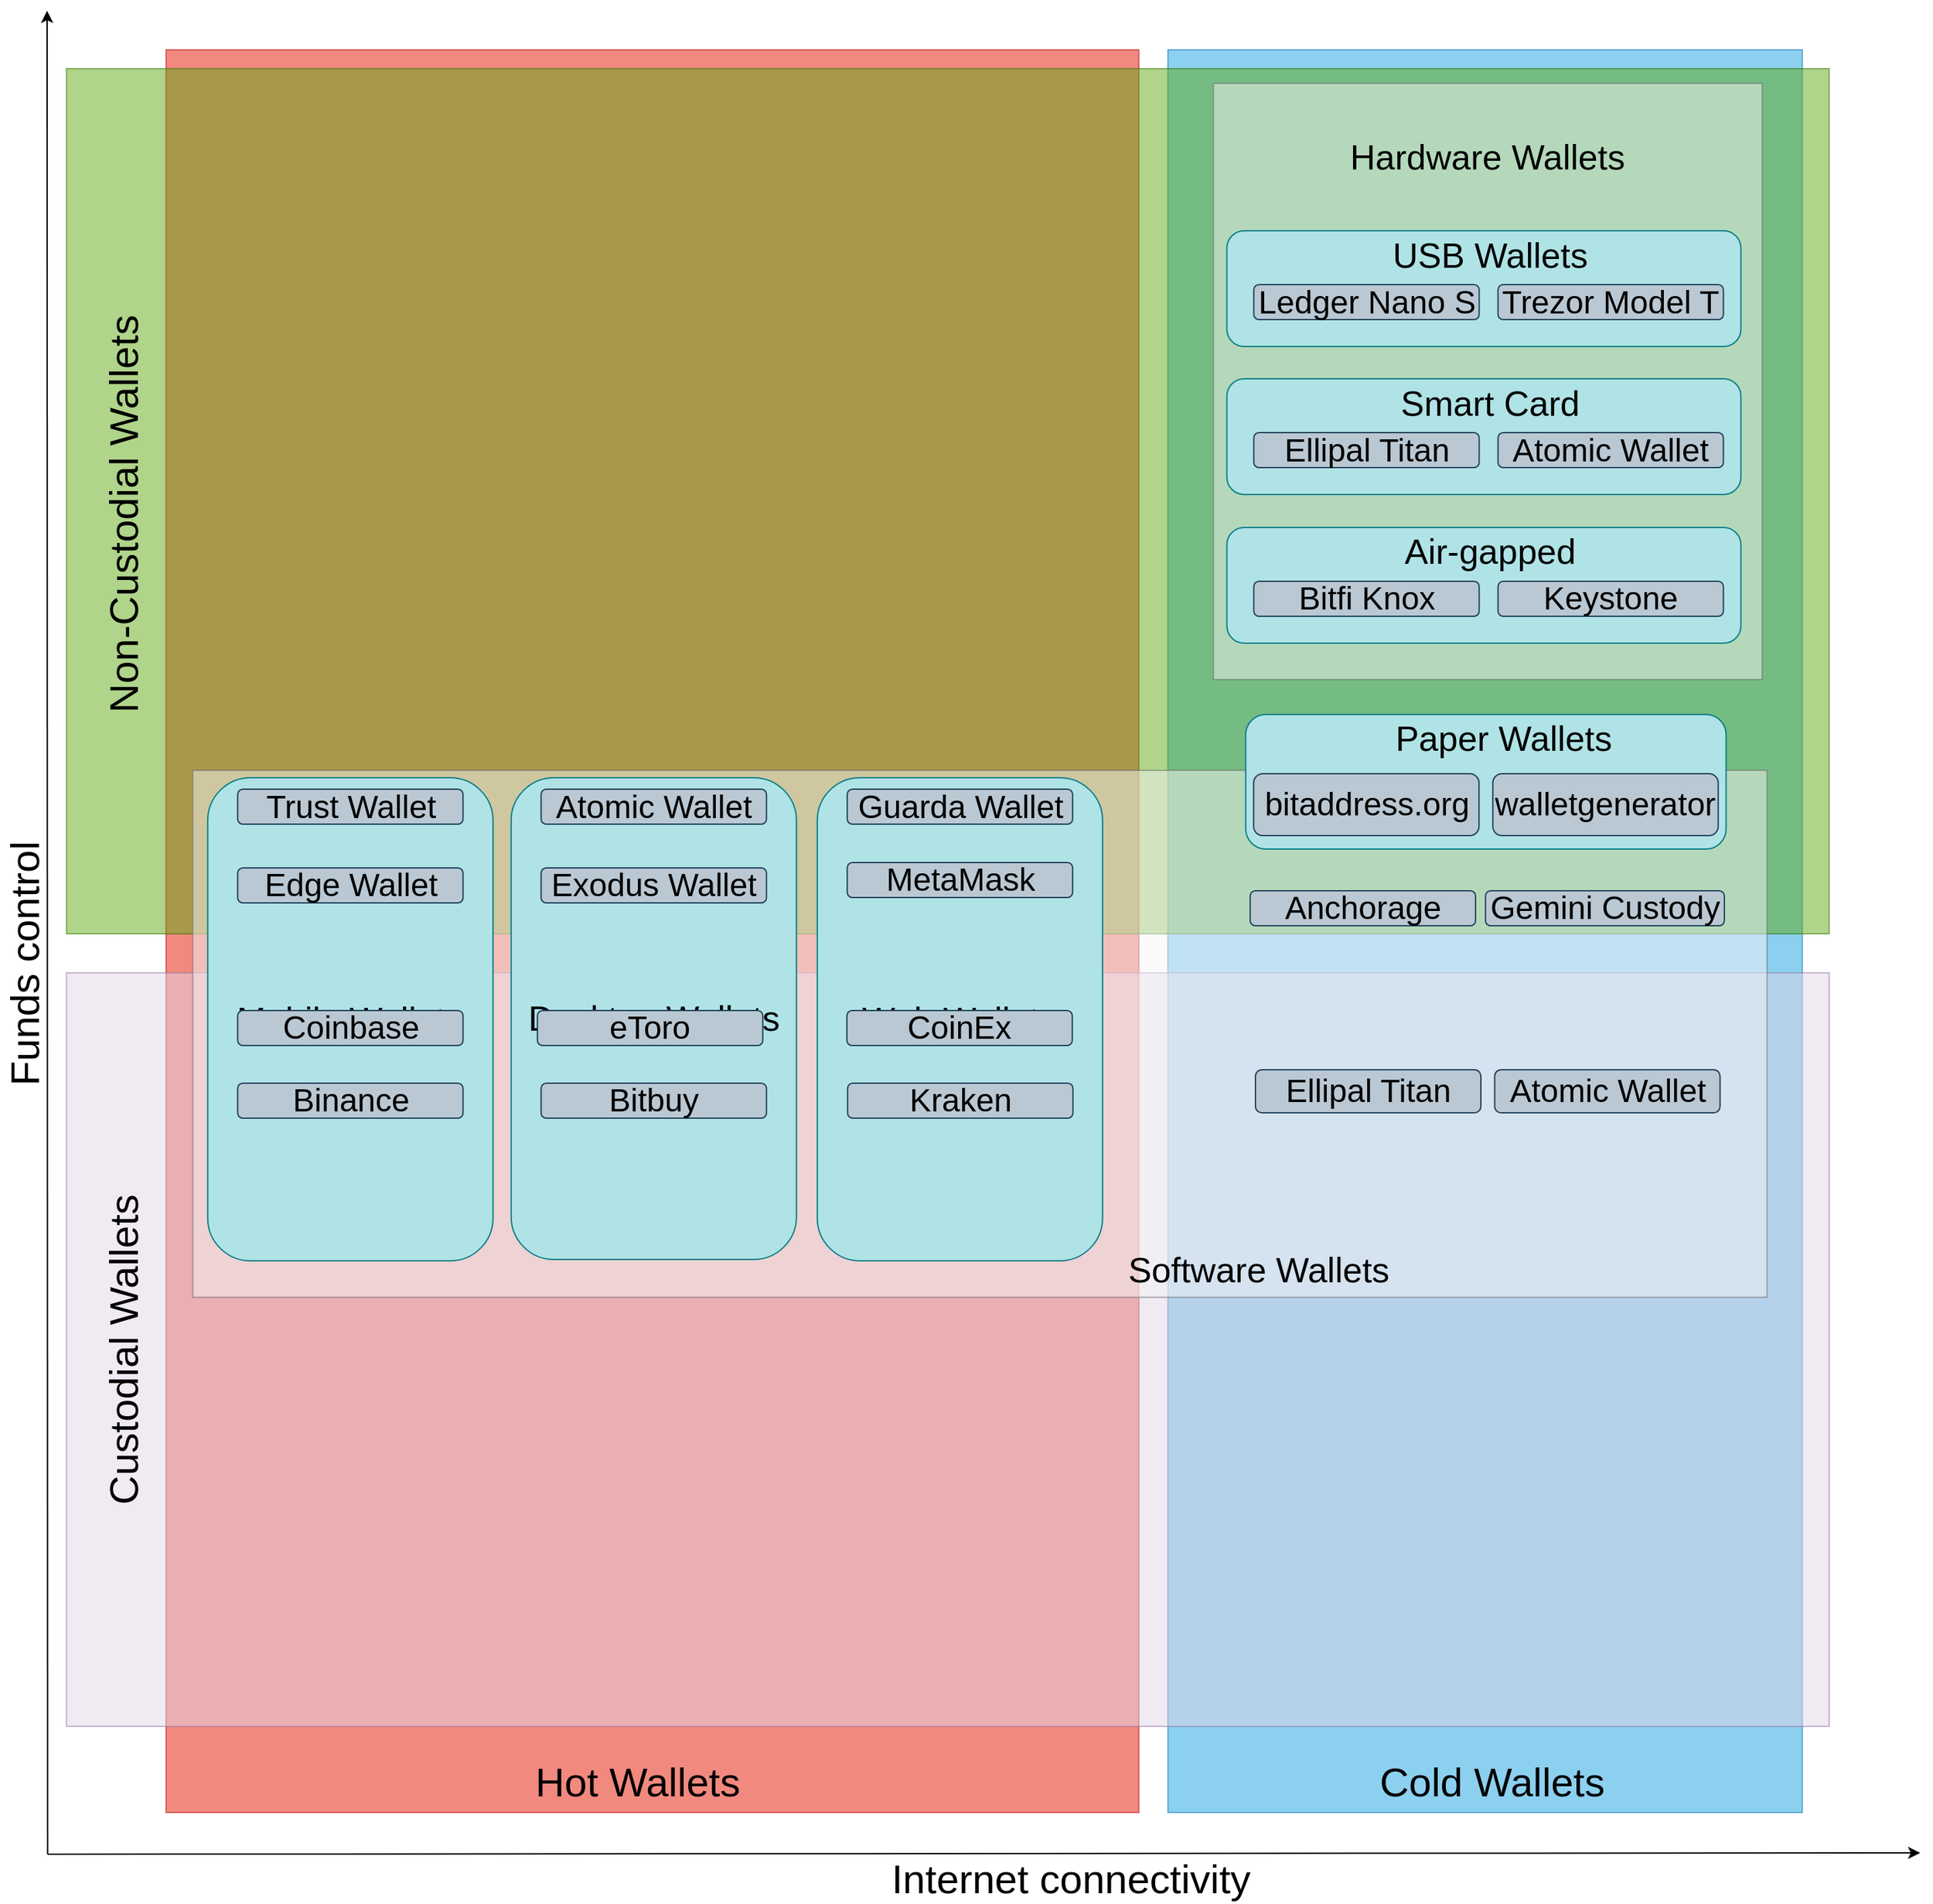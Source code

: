 <mxfile version="21.5.0" type="github">
  <diagram name="Page-1" id="oyEPs5L3gaES4XJ6qLzD">
    <mxGraphModel dx="3235" dy="1630" grid="1" gridSize="10" guides="1" tooltips="1" connect="1" arrows="1" fold="1" page="1" pageScale="1" pageWidth="850" pageHeight="1100" math="0" shadow="0">
      <root>
        <mxCell id="0" />
        <mxCell id="1" parent="0" />
        <mxCell id="Yr_3TaT6mXeITFAtReDD-326" value="" style="rounded=0;whiteSpace=wrap;html=1;fillColor=#1ba1e2;strokeColor=#006EAF;fontColor=#ffffff;opacity=50;" parent="1" vertex="1">
          <mxGeometry x="180.9" y="339" width="471.47" height="1310" as="geometry" />
        </mxCell>
        <mxCell id="Yr_3TaT6mXeITFAtReDD-328" value="" style="rounded=0;whiteSpace=wrap;html=1;fillColor=#e51400;strokeColor=#B20000;fontColor=#ffffff;opacity=50;" parent="1" vertex="1">
          <mxGeometry x="-563.62" y="339" width="722.97" height="1310" as="geometry" />
        </mxCell>
        <mxCell id="Yr_3TaT6mXeITFAtReDD-330" value="" style="rounded=0;whiteSpace=wrap;html=1;fillColor=#e1d5e7;strokeColor=#9673a6;opacity=50;" parent="1" vertex="1">
          <mxGeometry x="-637.63" y="1025" width="1310" height="560" as="geometry" />
        </mxCell>
        <mxCell id="Yr_3TaT6mXeITFAtReDD-329" value="" style="rounded=0;whiteSpace=wrap;html=1;fillColor=#60a917;strokeColor=#2D7600;fontColor=#ffffff;opacity=50;" parent="1" vertex="1">
          <mxGeometry x="-637.63" y="353" width="1310" height="643" as="geometry" />
        </mxCell>
        <mxCell id="Yr_3TaT6mXeITFAtReDD-196" value="" style="endArrow=classic;html=1;rounded=0;" parent="1" edge="1">
          <mxGeometry width="50" height="50" relative="1" as="geometry">
            <mxPoint x="-651.63" y="1680" as="sourcePoint" />
            <mxPoint x="-652" y="310" as="targetPoint" />
          </mxGeometry>
        </mxCell>
        <mxCell id="Yr_3TaT6mXeITFAtReDD-197" value="" style="endArrow=classic;html=1;rounded=0;" parent="1" edge="1">
          <mxGeometry width="50" height="50" relative="1" as="geometry">
            <mxPoint x="-651.63" y="1680" as="sourcePoint" />
            <mxPoint x="740" y="1679" as="targetPoint" />
          </mxGeometry>
        </mxCell>
        <mxCell id="Yr_3TaT6mXeITFAtReDD-199" value="&lt;span style=&quot;font-size: 30px;&quot;&gt;Internet connectivity&lt;/span&gt;" style="text;html=1;strokeColor=none;fillColor=none;align=center;verticalAlign=middle;whiteSpace=wrap;rounded=0;" parent="1" vertex="1">
          <mxGeometry x="-62" y="1690" width="342" height="16" as="geometry" />
        </mxCell>
        <mxCell id="Yr_3TaT6mXeITFAtReDD-200" value="&lt;font style=&quot;font-size: 30px;&quot;&gt;Funds control&lt;/font&gt;" style="text;html=1;strokeColor=none;fillColor=none;align=center;verticalAlign=middle;whiteSpace=wrap;rounded=0;rotation=-90;" parent="1" vertex="1">
          <mxGeometry x="-840" y="1010" width="342" height="16" as="geometry" />
        </mxCell>
        <mxCell id="Yr_3TaT6mXeITFAtReDD-202" value="&lt;font style=&quot;font-size: 30px;&quot;&gt;Cold Wallets&lt;/font&gt;" style="text;html=1;strokeColor=none;fillColor=none;align=center;verticalAlign=middle;whiteSpace=wrap;rounded=0;" parent="1" vertex="1">
          <mxGeometry x="251.24" y="1618" width="342" height="16" as="geometry" />
        </mxCell>
        <mxCell id="Yr_3TaT6mXeITFAtReDD-341" value="" style="shape=corner;whiteSpace=wrap;html=1;rotation=-90;dx=611;dy=695;fillColor=#f5f5f5;fontColor=#333333;strokeColor=#666666;opacity=50;" parent="1" vertex="1">
          <mxGeometry x="-154.64" y="485.36" width="391.7" height="1169.92" as="geometry" />
        </mxCell>
        <mxCell id="Yr_3TaT6mXeITFAtReDD-342" value="&lt;font style=&quot;font-size: 26px;&quot;&gt;Software Wallets&lt;/font&gt;" style="text;html=1;strokeColor=none;fillColor=none;align=center;verticalAlign=middle;whiteSpace=wrap;rounded=0;" parent="1" vertex="1">
          <mxGeometry x="140.0" y="1238" width="217.12" height="16" as="geometry" />
        </mxCell>
        <mxCell id="Yr_3TaT6mXeITFAtReDD-201" value="&lt;font style=&quot;font-size: 30px;&quot;&gt;Hot Wallets&lt;/font&gt;" style="text;html=1;strokeColor=none;fillColor=none;align=center;verticalAlign=middle;whiteSpace=wrap;rounded=0;" parent="1" vertex="1">
          <mxGeometry x="-383.63" y="1618" width="342" height="16" as="geometry" />
        </mxCell>
        <mxCell id="Yr_3TaT6mXeITFAtReDD-361" value="&lt;font style=&quot;font-size: 26px;&quot;&gt;Desktop Wallets&lt;/font&gt;" style="rounded=1;whiteSpace=wrap;html=1;fillColor=#b0e3e6;strokeColor=#0e8088;" parent="1" vertex="1">
          <mxGeometry x="-307.13" y="880" width="212" height="358" as="geometry" />
        </mxCell>
        <mxCell id="Yr_3TaT6mXeITFAtReDD-140" value="&lt;font style=&quot;font-size: 26px;&quot;&gt;Mobile Wallets&lt;/font&gt;" style="rounded=1;whiteSpace=wrap;html=1;fillColor=#b0e3e6;strokeColor=#0e8088;" parent="1" vertex="1">
          <mxGeometry x="-532.63" y="880" width="212" height="359" as="geometry" />
        </mxCell>
        <mxCell id="Yr_3TaT6mXeITFAtReDD-350" value="&lt;font style=&quot;font-size: 24px;&quot;&gt;Atomic Wallet&lt;/font&gt;" style="rounded=1;whiteSpace=wrap;html=1;fillColor=#bac8d3;strokeColor=#23445d;container=0;" parent="1" vertex="1">
          <mxGeometry x="-284.88" y="888.5" width="167.5" height="26" as="geometry" />
        </mxCell>
        <mxCell id="Yr_3TaT6mXeITFAtReDD-89" value="&lt;font style=&quot;font-size: 30px;&quot;&gt;Non-Custodial Wallets&lt;/font&gt;" style="text;html=1;strokeColor=none;fillColor=none;align=center;verticalAlign=middle;whiteSpace=wrap;rounded=0;rotation=-90;" parent="1" vertex="1">
          <mxGeometry x="-797.211" y="676" width="403.171" height="16" as="geometry" />
        </mxCell>
        <mxCell id="Yr_3TaT6mXeITFAtReDD-362" value="&lt;font style=&quot;font-size: 26px;&quot;&gt;Web Wallets&lt;/font&gt;" style="rounded=1;whiteSpace=wrap;html=1;fillColor=#b0e3e6;strokeColor=#0e8088;" parent="1" vertex="1">
          <mxGeometry x="-79.63" y="880" width="212" height="359" as="geometry" />
        </mxCell>
        <mxCell id="Yr_3TaT6mXeITFAtReDD-354" value="&lt;font style=&quot;font-size: 24px;&quot;&gt;MetaMask&lt;/font&gt;" style="rounded=1;whiteSpace=wrap;html=1;fillColor=#bac8d3;strokeColor=#23445d;container=0;" parent="1" vertex="1">
          <mxGeometry x="-57.38" y="943" width="167.5" height="26" as="geometry" />
        </mxCell>
        <mxCell id="Yr_3TaT6mXeITFAtReDD-355" value="&lt;font style=&quot;font-size: 24px;&quot;&gt;Guarda Wallet&lt;/font&gt;" style="rounded=1;whiteSpace=wrap;html=1;fillColor=#bac8d3;strokeColor=#23445d;container=0;movable=1;resizable=1;rotatable=1;deletable=1;editable=1;locked=0;connectable=1;" parent="1" vertex="1">
          <mxGeometry x="-57.38" y="888.5" width="167.5" height="26" as="geometry" />
        </mxCell>
        <mxCell id="Yr_3TaT6mXeITFAtReDD-349" value="&lt;font style=&quot;font-size: 24px;&quot;&gt;Exodus Wallet&lt;/font&gt;" style="rounded=1;whiteSpace=wrap;html=1;fillColor=#bac8d3;strokeColor=#23445d;container=0;" parent="1" vertex="1">
          <mxGeometry x="-284.88" y="947" width="167.5" height="26" as="geometry" />
        </mxCell>
        <mxCell id="Yr_3TaT6mXeITFAtReDD-138" value="&lt;font style=&quot;font-size: 24px;&quot;&gt;Trust Wallet&lt;/font&gt;" style="rounded=1;whiteSpace=wrap;html=1;fillColor=#bac8d3;strokeColor=#23445d;" parent="1" vertex="1">
          <mxGeometry x="-510.38" y="888.5" width="167.5" height="26" as="geometry" />
        </mxCell>
        <mxCell id="Yr_3TaT6mXeITFAtReDD-139" value="&lt;font style=&quot;font-size: 24px;&quot;&gt;Edge Wallet&lt;/font&gt;" style="rounded=1;whiteSpace=wrap;html=1;fillColor=#bac8d3;strokeColor=#23445d;" parent="1" vertex="1">
          <mxGeometry x="-510.38" y="947" width="167.5" height="26" as="geometry" />
        </mxCell>
        <mxCell id="Yr_3TaT6mXeITFAtReDD-371" value="&lt;font style=&quot;font-size: 24px;&quot;&gt;Kraken&lt;/font&gt;" style="rounded=1;whiteSpace=wrap;html=1;fillColor=#bac8d3;strokeColor=#23445d;container=0;" parent="1" vertex="1">
          <mxGeometry x="-57.13" y="1107" width="167.5" height="26" as="geometry" />
        </mxCell>
        <mxCell id="Yr_3TaT6mXeITFAtReDD-195" value="&lt;font style=&quot;font-size: 30px;&quot;&gt;Custodial Wallets&lt;/font&gt;" style="text;html=1;strokeColor=none;fillColor=none;align=center;verticalAlign=middle;whiteSpace=wrap;rounded=0;rotation=-90;" parent="1" vertex="1">
          <mxGeometry x="-827.35" y="1297" width="463.458" height="16" as="geometry" />
        </mxCell>
        <mxCell id="Yr_3TaT6mXeITFAtReDD-372" value="&lt;font style=&quot;font-size: 24px;&quot;&gt;CoinEx&lt;/font&gt;" style="rounded=1;whiteSpace=wrap;html=1;fillColor=#bac8d3;strokeColor=#23445d;container=0;" parent="1" vertex="1">
          <mxGeometry x="-57.63" y="1053" width="167.5" height="26" as="geometry" />
        </mxCell>
        <mxCell id="Yr_3TaT6mXeITFAtReDD-382" value="" style="group" parent="1" vertex="1" connectable="0">
          <mxGeometry x="-458.63" y="1107" width="341.25" height="26" as="geometry" />
        </mxCell>
        <mxCell id="Yr_3TaT6mXeITFAtReDD-375" value="&lt;font style=&quot;font-size: 24px;&quot;&gt;Bitbuy&lt;/font&gt;" style="rounded=1;whiteSpace=wrap;html=1;fillColor=#bac8d3;strokeColor=#23445d;container=0;" parent="Yr_3TaT6mXeITFAtReDD-382" vertex="1">
          <mxGeometry x="173.75" width="167.5" height="26" as="geometry" />
        </mxCell>
        <mxCell id="Yr_3TaT6mXeITFAtReDD-374" value="&lt;font style=&quot;font-size: 24px;&quot;&gt;eToro&lt;/font&gt;" style="rounded=1;whiteSpace=wrap;html=1;fillColor=#bac8d3;strokeColor=#23445d;container=0;" parent="1" vertex="1">
          <mxGeometry x="-287.63" y="1053" width="167.5" height="26" as="geometry" />
        </mxCell>
        <mxCell id="Yr_3TaT6mXeITFAtReDD-377" value="&lt;font style=&quot;font-size: 24px;&quot;&gt;Coinbase&lt;/font&gt;" style="rounded=1;whiteSpace=wrap;html=1;fillColor=#bac8d3;strokeColor=#23445d;container=0;" parent="1" vertex="1">
          <mxGeometry x="-510.38" y="1053" width="167.5" height="26" as="geometry" />
        </mxCell>
        <mxCell id="Yr_3TaT6mXeITFAtReDD-378" value="&lt;font style=&quot;font-size: 24px;&quot;&gt;Binance&lt;/font&gt;" style="rounded=1;whiteSpace=wrap;html=1;fillColor=#bac8d3;strokeColor=#23445d;container=0;" parent="1" vertex="1">
          <mxGeometry x="-510.38" y="1107" width="167.5" height="26" as="geometry" />
        </mxCell>
        <mxCell id="Yr_3TaT6mXeITFAtReDD-332" value="" style="group" parent="1" vertex="1" connectable="0">
          <mxGeometry x="238.75" y="833" width="357" height="100" as="geometry" />
        </mxCell>
        <mxCell id="Yr_3TaT6mXeITFAtReDD-190" value="" style="rounded=1;whiteSpace=wrap;html=1;fillColor=#b0e3e6;strokeColor=#0e8088;" parent="Yr_3TaT6mXeITFAtReDD-332" vertex="1">
          <mxGeometry width="357" height="100" as="geometry" />
        </mxCell>
        <mxCell id="Yr_3TaT6mXeITFAtReDD-191" value="&lt;font style=&quot;font-size: 26px;&quot;&gt;Paper Wallets&lt;/font&gt;" style="text;html=1;strokeColor=none;fillColor=none;align=center;verticalAlign=middle;whiteSpace=wrap;rounded=0;" parent="Yr_3TaT6mXeITFAtReDD-332" vertex="1">
          <mxGeometry x="101.75" y="10" width="178.5" height="16" as="geometry" />
        </mxCell>
        <mxCell id="Yr_3TaT6mXeITFAtReDD-192" value="&lt;font style=&quot;font-size: 24px;&quot;&gt;bitaddress.org&lt;/font&gt;" style="rounded=1;whiteSpace=wrap;html=1;fillColor=#bac8d3;strokeColor=#23445d;" parent="Yr_3TaT6mXeITFAtReDD-332" vertex="1">
          <mxGeometry x="5.88" y="44" width="167.5" height="46" as="geometry" />
        </mxCell>
        <mxCell id="Yr_3TaT6mXeITFAtReDD-193" value="&lt;font style=&quot;font-size: 24px;&quot;&gt;walletgenerator&lt;/font&gt;" style="rounded=1;whiteSpace=wrap;html=1;fillColor=#bac8d3;strokeColor=#23445d;" parent="Yr_3TaT6mXeITFAtReDD-332" vertex="1">
          <mxGeometry x="183.63" y="44" width="167.5" height="46" as="geometry" />
        </mxCell>
        <mxCell id="Yr_3TaT6mXeITFAtReDD-231" value="&lt;font style=&quot;font-size: 24px;&quot;&gt;Anchorage&lt;/font&gt;" style="rounded=1;whiteSpace=wrap;html=1;fillColor=#bac8d3;strokeColor=#23445d;" parent="1" vertex="1">
          <mxGeometry x="242.06" y="964" width="167.5" height="26" as="geometry" />
        </mxCell>
        <mxCell id="Yr_3TaT6mXeITFAtReDD-232" value="&lt;font style=&quot;font-size: 24px;&quot;&gt;Gemini Custody&lt;/font&gt;" style="rounded=1;whiteSpace=wrap;html=1;fillColor=#bac8d3;strokeColor=#23445d;" parent="1" vertex="1">
          <mxGeometry x="416.94" y="964" width="177.5" height="26" as="geometry" />
        </mxCell>
        <mxCell id="Yr_3TaT6mXeITFAtReDD-331" value="" style="rounded=0;whiteSpace=wrap;html=1;fillColor=#f5f5f5;strokeColor=#666666;opacity=50;fontColor=#333333;" parent="1" vertex="1">
          <mxGeometry x="214.75" y="364" width="407.77" height="443" as="geometry" />
        </mxCell>
        <mxCell id="Yr_3TaT6mXeITFAtReDD-333" value="" style="rounded=1;whiteSpace=wrap;html=1;fillColor=#b0e3e6;strokeColor=#0e8088;" parent="1" vertex="1">
          <mxGeometry x="224.75" y="694" width="382" height="86" as="geometry" />
        </mxCell>
        <mxCell id="Yr_3TaT6mXeITFAtReDD-334" value="&lt;font style=&quot;font-size: 24px;&quot;&gt;Bitfi Knox&lt;/font&gt;" style="rounded=1;whiteSpace=wrap;html=1;fillColor=#bac8d3;strokeColor=#23445d;" parent="1" vertex="1">
          <mxGeometry x="244.75" y="734" width="167.5" height="26" as="geometry" />
        </mxCell>
        <mxCell id="Yr_3TaT6mXeITFAtReDD-335" value="&lt;font style=&quot;font-size: 24px;&quot;&gt;Keystone&lt;/font&gt;" style="rounded=1;whiteSpace=wrap;html=1;fillColor=#bac8d3;strokeColor=#23445d;" parent="1" vertex="1">
          <mxGeometry x="426.25" y="734" width="167.5" height="26" as="geometry" />
        </mxCell>
        <mxCell id="Yr_3TaT6mXeITFAtReDD-336" value="&lt;font style=&quot;font-size: 26px;&quot;&gt;Air-gapped&lt;/font&gt;" style="text;html=1;strokeColor=none;fillColor=none;align=center;verticalAlign=middle;whiteSpace=wrap;rounded=0;" parent="1" vertex="1">
          <mxGeometry x="331" y="704" width="178.5" height="16" as="geometry" />
        </mxCell>
        <mxCell id="Yr_3TaT6mXeITFAtReDD-337" value="" style="rounded=1;whiteSpace=wrap;html=1;fillColor=#b0e3e6;strokeColor=#0e8088;" parent="1" vertex="1">
          <mxGeometry x="224.75" y="583.5" width="382" height="86" as="geometry" />
        </mxCell>
        <mxCell id="Yr_3TaT6mXeITFAtReDD-338" value="&lt;font style=&quot;font-size: 24px;&quot;&gt;Ellipal Titan&lt;/font&gt;" style="rounded=1;whiteSpace=wrap;html=1;fillColor=#bac8d3;strokeColor=#23445d;" parent="1" vertex="1">
          <mxGeometry x="244.75" y="623.5" width="167.5" height="26" as="geometry" />
        </mxCell>
        <mxCell id="Yr_3TaT6mXeITFAtReDD-339" value="&lt;font style=&quot;font-size: 24px;&quot;&gt;Atomic Wallet&lt;/font&gt;" style="rounded=1;whiteSpace=wrap;html=1;fillColor=#bac8d3;strokeColor=#23445d;" parent="1" vertex="1">
          <mxGeometry x="426.25" y="623.5" width="167.5" height="26" as="geometry" />
        </mxCell>
        <mxCell id="Yr_3TaT6mXeITFAtReDD-340" value="&lt;span style=&quot;font-size: 26px;&quot;&gt;Smart Card&lt;/span&gt;" style="text;html=1;strokeColor=none;fillColor=none;align=center;verticalAlign=middle;whiteSpace=wrap;rounded=0;" parent="1" vertex="1">
          <mxGeometry x="331" y="593.5" width="178.5" height="16" as="geometry" />
        </mxCell>
        <mxCell id="Yr_3TaT6mXeITFAtReDD-169" value="" style="rounded=1;whiteSpace=wrap;html=1;fillColor=#b0e3e6;strokeColor=#0e8088;" parent="1" vertex="1">
          <mxGeometry x="224.75" y="473.5" width="382" height="86" as="geometry" />
        </mxCell>
        <mxCell id="Yr_3TaT6mXeITFAtReDD-167" value="&lt;font style=&quot;font-size: 24px;&quot;&gt;Ledger Nano S&lt;/font&gt;" style="rounded=1;whiteSpace=wrap;html=1;fillColor=#bac8d3;strokeColor=#23445d;" parent="1" vertex="1">
          <mxGeometry x="244.75" y="513.5" width="167.5" height="26" as="geometry" />
        </mxCell>
        <mxCell id="Yr_3TaT6mXeITFAtReDD-168" value="&lt;font style=&quot;font-size: 24px;&quot;&gt;Trezor Model T&lt;/font&gt;" style="rounded=1;whiteSpace=wrap;html=1;fillColor=#bac8d3;strokeColor=#23445d;" parent="1" vertex="1">
          <mxGeometry x="426.25" y="513.5" width="167.5" height="26" as="geometry" />
        </mxCell>
        <mxCell id="Yr_3TaT6mXeITFAtReDD-166" value="&lt;font style=&quot;font-size: 26px;&quot;&gt;USB Wallets&lt;/font&gt;" style="text;html=1;strokeColor=none;fillColor=none;align=center;verticalAlign=middle;whiteSpace=wrap;rounded=0;" parent="1" vertex="1">
          <mxGeometry x="331" y="483.5" width="178.5" height="16" as="geometry" />
        </mxCell>
        <mxCell id="Yr_3TaT6mXeITFAtReDD-170" value="&lt;font style=&quot;font-size: 26px;&quot;&gt;Hardware Wallets&lt;/font&gt;" style="text;html=1;strokeColor=none;fillColor=none;align=center;verticalAlign=middle;whiteSpace=wrap;rounded=0;" parent="1" vertex="1">
          <mxGeometry x="310.07" y="411" width="217.12" height="16" as="geometry" />
        </mxCell>
        <mxCell id="Yr_3TaT6mXeITFAtReDD-171" value="&lt;font style=&quot;font-size: 24px;&quot;&gt;Ellipal Titan&lt;/font&gt;" style="rounded=1;whiteSpace=wrap;html=1;fillColor=#bac8d3;strokeColor=#23445d;" parent="1" vertex="1">
          <mxGeometry x="246.01" y="1097" width="167.5" height="32" as="geometry" />
        </mxCell>
        <mxCell id="Yr_3TaT6mXeITFAtReDD-172" value="&lt;font style=&quot;font-size: 24px;&quot;&gt;Atomic Wallet&lt;/font&gt;" style="rounded=1;whiteSpace=wrap;html=1;fillColor=#bac8d3;strokeColor=#23445d;" parent="1" vertex="1">
          <mxGeometry x="423.76" y="1097" width="167.5" height="32" as="geometry" />
        </mxCell>
      </root>
    </mxGraphModel>
  </diagram>
</mxfile>
